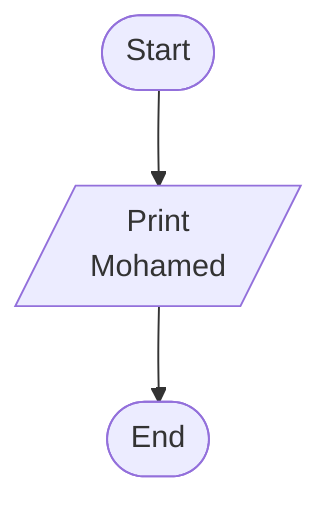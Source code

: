 %% Write a program to print your name on screen
%% Steps
%% Step 1: Print "Mohamed"

flowchart TD
    Start([Start])
    printMohamed[/Print\nMohamed/]
    End([End])
    Start --> printMohamed --> End